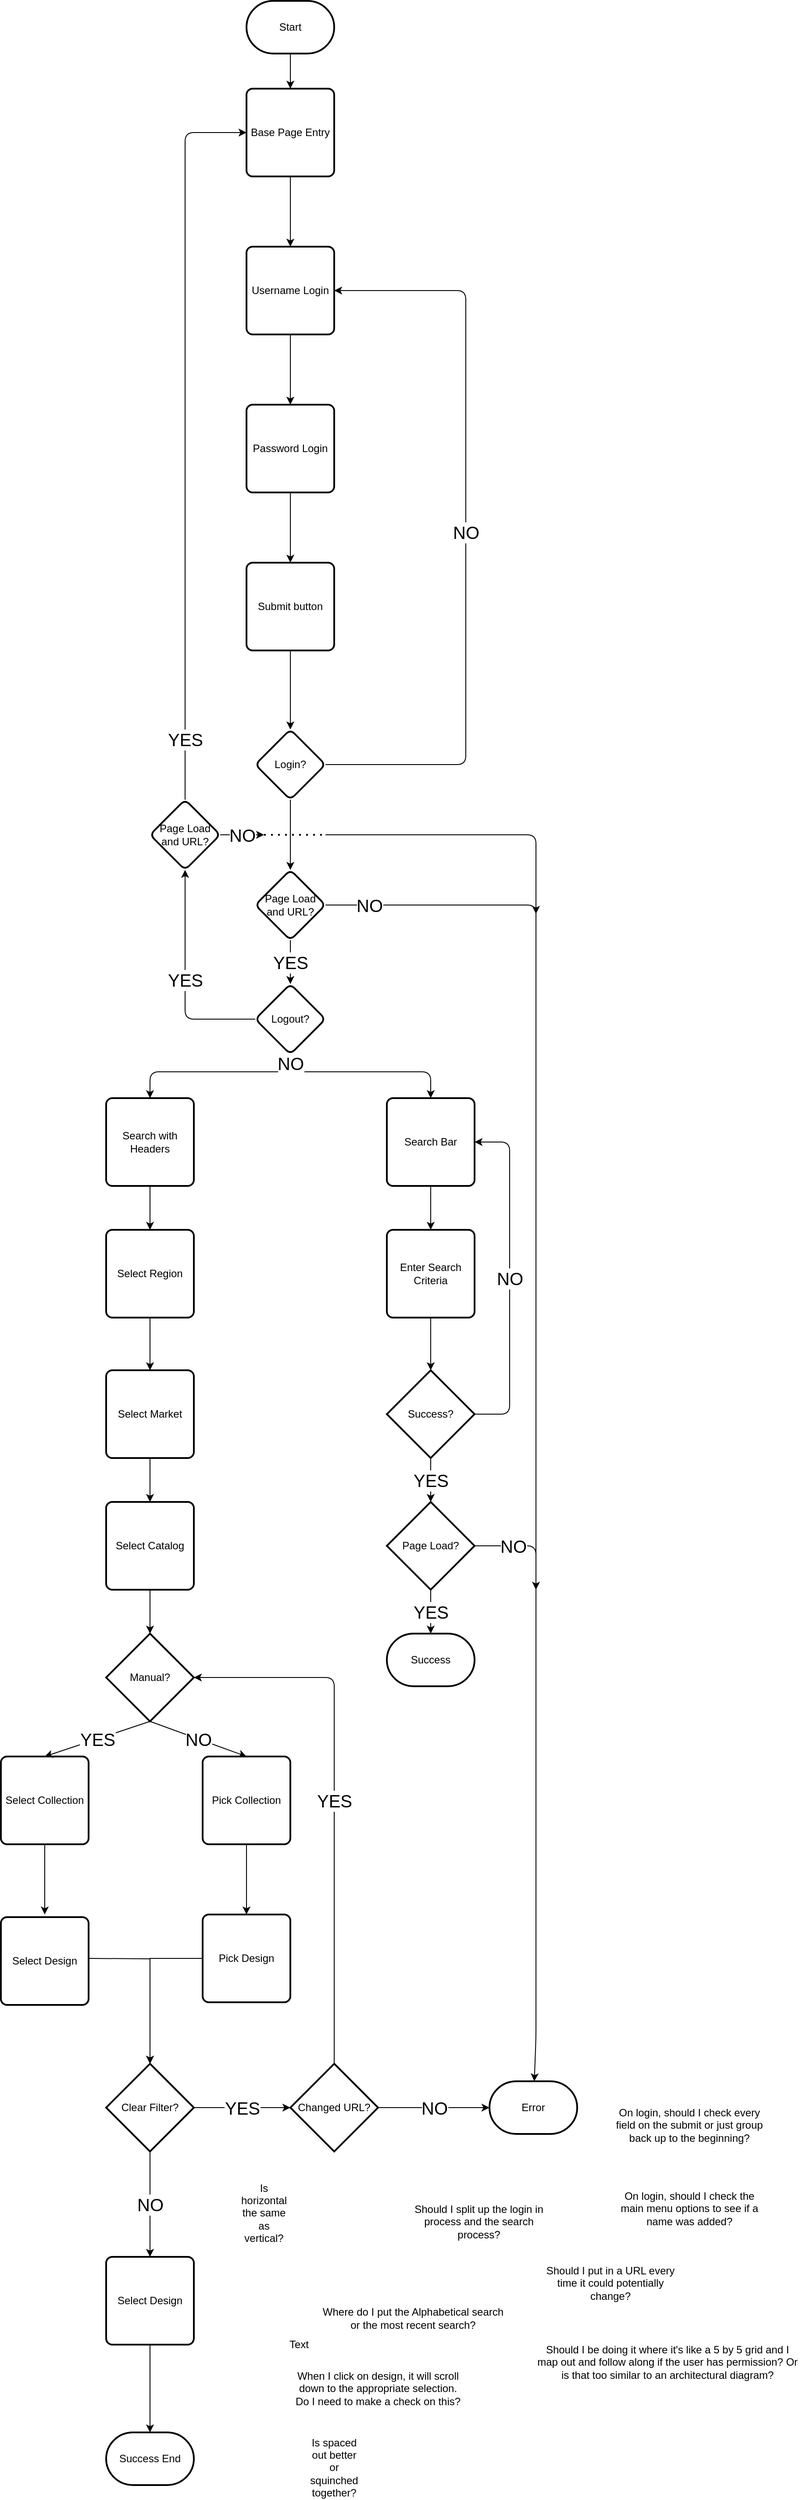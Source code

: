 <mxfile version="13.8.0" type="github">
  <diagram id="C5RBs43oDa-KdzZeNtuy" name="Page-1">
    <mxGraphModel dx="1209" dy="675" grid="1" gridSize="10" guides="1" tooltips="1" connect="1" arrows="1" fold="1" page="1" pageScale="1" pageWidth="827" pageHeight="1169" math="0" shadow="0">
      <root>
        <mxCell id="WIyWlLk6GJQsqaUBKTNV-0" />
        <mxCell id="WIyWlLk6GJQsqaUBKTNV-1" parent="WIyWlLk6GJQsqaUBKTNV-0" />
        <mxCell id="Tcygw-R1gbdxCRvLHlvC-0" value="Start" style="strokeWidth=2;html=1;shape=mxgraph.flowchart.terminator;whiteSpace=wrap;" vertex="1" parent="WIyWlLk6GJQsqaUBKTNV-1">
          <mxGeometry x="550" y="20" width="100" height="60" as="geometry" />
        </mxCell>
        <mxCell id="Tcygw-R1gbdxCRvLHlvC-3" value="" style="edgeStyle=orthogonalEdgeStyle;rounded=0;orthogonalLoop=1;jettySize=auto;html=1;" edge="1" parent="WIyWlLk6GJQsqaUBKTNV-1" source="Tcygw-R1gbdxCRvLHlvC-1" target="Tcygw-R1gbdxCRvLHlvC-2">
          <mxGeometry relative="1" as="geometry" />
        </mxCell>
        <mxCell id="Tcygw-R1gbdxCRvLHlvC-1" value="Base Page Entry" style="rounded=1;whiteSpace=wrap;html=1;absoluteArcSize=1;arcSize=14;strokeWidth=2;" vertex="1" parent="WIyWlLk6GJQsqaUBKTNV-1">
          <mxGeometry x="550" y="120" width="100" height="100" as="geometry" />
        </mxCell>
        <mxCell id="Tcygw-R1gbdxCRvLHlvC-5" value="" style="edgeStyle=orthogonalEdgeStyle;rounded=0;orthogonalLoop=1;jettySize=auto;html=1;" edge="1" parent="WIyWlLk6GJQsqaUBKTNV-1" source="Tcygw-R1gbdxCRvLHlvC-2" target="Tcygw-R1gbdxCRvLHlvC-4">
          <mxGeometry relative="1" as="geometry" />
        </mxCell>
        <mxCell id="Tcygw-R1gbdxCRvLHlvC-2" value="Username Login" style="rounded=1;whiteSpace=wrap;html=1;absoluteArcSize=1;arcSize=14;strokeWidth=2;" vertex="1" parent="WIyWlLk6GJQsqaUBKTNV-1">
          <mxGeometry x="550" y="300" width="100" height="100" as="geometry" />
        </mxCell>
        <mxCell id="Tcygw-R1gbdxCRvLHlvC-7" value="" style="edgeStyle=orthogonalEdgeStyle;rounded=0;orthogonalLoop=1;jettySize=auto;html=1;" edge="1" parent="WIyWlLk6GJQsqaUBKTNV-1" source="Tcygw-R1gbdxCRvLHlvC-4" target="Tcygw-R1gbdxCRvLHlvC-6">
          <mxGeometry relative="1" as="geometry" />
        </mxCell>
        <mxCell id="Tcygw-R1gbdxCRvLHlvC-4" value="Password Login" style="rounded=1;whiteSpace=wrap;html=1;absoluteArcSize=1;arcSize=14;strokeWidth=2;" vertex="1" parent="WIyWlLk6GJQsqaUBKTNV-1">
          <mxGeometry x="550" y="480" width="100" height="100" as="geometry" />
        </mxCell>
        <mxCell id="Tcygw-R1gbdxCRvLHlvC-9" value="" style="edgeStyle=orthogonalEdgeStyle;rounded=0;orthogonalLoop=1;jettySize=auto;html=1;" edge="1" parent="WIyWlLk6GJQsqaUBKTNV-1" source="Tcygw-R1gbdxCRvLHlvC-6" target="Tcygw-R1gbdxCRvLHlvC-8">
          <mxGeometry relative="1" as="geometry" />
        </mxCell>
        <mxCell id="Tcygw-R1gbdxCRvLHlvC-6" value="Submit button" style="rounded=1;whiteSpace=wrap;html=1;absoluteArcSize=1;arcSize=14;strokeWidth=2;" vertex="1" parent="WIyWlLk6GJQsqaUBKTNV-1">
          <mxGeometry x="550" y="660" width="100" height="100" as="geometry" />
        </mxCell>
        <mxCell id="Tcygw-R1gbdxCRvLHlvC-23" value="" style="edgeStyle=orthogonalEdgeStyle;rounded=0;orthogonalLoop=1;jettySize=auto;html=1;" edge="1" parent="WIyWlLk6GJQsqaUBKTNV-1" source="Tcygw-R1gbdxCRvLHlvC-8" target="Tcygw-R1gbdxCRvLHlvC-22">
          <mxGeometry relative="1" as="geometry" />
        </mxCell>
        <mxCell id="Tcygw-R1gbdxCRvLHlvC-8" value="Login?" style="rhombus;whiteSpace=wrap;html=1;rounded=1;strokeWidth=2;arcSize=14;" vertex="1" parent="WIyWlLk6GJQsqaUBKTNV-1">
          <mxGeometry x="560" y="850" width="80" height="80" as="geometry" />
        </mxCell>
        <mxCell id="Tcygw-R1gbdxCRvLHlvC-10" value="&lt;font style=&quot;font-size: 20px&quot;&gt;NO&lt;/font&gt;" style="endArrow=classic;html=1;exitX=1;exitY=0.5;exitDx=0;exitDy=0;entryX=1;entryY=0.5;entryDx=0;entryDy=0;" edge="1" parent="WIyWlLk6GJQsqaUBKTNV-1" source="Tcygw-R1gbdxCRvLHlvC-8" target="Tcygw-R1gbdxCRvLHlvC-2">
          <mxGeometry width="50" height="50" relative="1" as="geometry">
            <mxPoint x="660" y="900" as="sourcePoint" />
            <mxPoint x="720" y="160" as="targetPoint" />
            <Array as="points">
              <mxPoint x="800" y="890" />
              <mxPoint x="800" y="520" />
              <mxPoint x="800" y="350" />
            </Array>
          </mxGeometry>
        </mxCell>
        <mxCell id="Tcygw-R1gbdxCRvLHlvC-12" value="" style="endArrow=classic;html=1;exitX=0.5;exitY=1;exitDx=0;exitDy=0;exitPerimeter=0;" edge="1" parent="WIyWlLk6GJQsqaUBKTNV-1" source="Tcygw-R1gbdxCRvLHlvC-0" target="Tcygw-R1gbdxCRvLHlvC-1">
          <mxGeometry width="50" height="50" relative="1" as="geometry">
            <mxPoint x="660" y="80" as="sourcePoint" />
            <mxPoint x="740" y="80" as="targetPoint" />
          </mxGeometry>
        </mxCell>
        <mxCell id="Tcygw-R1gbdxCRvLHlvC-21" value="" style="endArrow=classic;html=1;exitX=0.5;exitY=1;exitDx=0;exitDy=0;entryX=0.5;entryY=0;entryDx=0;entryDy=0;" edge="1" parent="WIyWlLk6GJQsqaUBKTNV-1" target="Tcygw-R1gbdxCRvLHlvC-32">
          <mxGeometry width="50" height="50" relative="1" as="geometry">
            <mxPoint x="600" y="1240" as="sourcePoint" />
            <mxPoint x="420" y="1270" as="targetPoint" />
            <Array as="points">
              <mxPoint x="520" y="1240" />
              <mxPoint x="440" y="1240" />
            </Array>
          </mxGeometry>
        </mxCell>
        <mxCell id="Tcygw-R1gbdxCRvLHlvC-22" value="Page Load and URL?" style="rhombus;whiteSpace=wrap;html=1;rounded=1;strokeWidth=2;arcSize=14;" vertex="1" parent="WIyWlLk6GJQsqaUBKTNV-1">
          <mxGeometry x="560" y="1010" width="80" height="80" as="geometry" />
        </mxCell>
        <mxCell id="Tcygw-R1gbdxCRvLHlvC-24" value="" style="endArrow=classic;html=1;exitX=1;exitY=0.5;exitDx=0;exitDy=0;" edge="1" parent="WIyWlLk6GJQsqaUBKTNV-1" source="Tcygw-R1gbdxCRvLHlvC-22" target="Tcygw-R1gbdxCRvLHlvC-27">
          <mxGeometry width="50" height="50" relative="1" as="geometry">
            <mxPoint x="280" y="1242.1" as="sourcePoint" />
            <mxPoint x="310" y="1040" as="targetPoint" />
            <Array as="points">
              <mxPoint x="880" y="1050" />
              <mxPoint x="880" y="2340" />
            </Array>
          </mxGeometry>
        </mxCell>
        <mxCell id="Tcygw-R1gbdxCRvLHlvC-26" value="&lt;font style=&quot;font-size: 20px&quot;&gt;NO&lt;/font&gt;" style="edgeLabel;html=1;align=center;verticalAlign=middle;resizable=0;points=[];" vertex="1" connectable="0" parent="WIyWlLk6GJQsqaUBKTNV-1">
          <mxGeometry x="689.995" y="1050.001" as="geometry" />
        </mxCell>
        <mxCell id="Tcygw-R1gbdxCRvLHlvC-27" value="Error" style="strokeWidth=2;html=1;shape=mxgraph.flowchart.terminator;whiteSpace=wrap;" vertex="1" parent="WIyWlLk6GJQsqaUBKTNV-1">
          <mxGeometry x="827" y="2390" width="100" height="60" as="geometry" />
        </mxCell>
        <mxCell id="Tcygw-R1gbdxCRvLHlvC-30" value="" style="endArrow=classic;html=1;entryX=0.5;entryY=0;entryDx=0;entryDy=0;" edge="1" parent="WIyWlLk6GJQsqaUBKTNV-1" target="Tcygw-R1gbdxCRvLHlvC-33">
          <mxGeometry width="50" height="50" relative="1" as="geometry">
            <mxPoint x="600" y="1240" as="sourcePoint" />
            <mxPoint x="780" y="1270" as="targetPoint" />
            <Array as="points">
              <mxPoint x="760" y="1240" />
            </Array>
          </mxGeometry>
        </mxCell>
        <mxCell id="Tcygw-R1gbdxCRvLHlvC-36" value="" style="edgeStyle=orthogonalEdgeStyle;rounded=0;orthogonalLoop=1;jettySize=auto;html=1;" edge="1" parent="WIyWlLk6GJQsqaUBKTNV-1" source="Tcygw-R1gbdxCRvLHlvC-32" target="Tcygw-R1gbdxCRvLHlvC-35">
          <mxGeometry relative="1" as="geometry" />
        </mxCell>
        <mxCell id="Tcygw-R1gbdxCRvLHlvC-32" value="Search with Headers" style="rounded=1;whiteSpace=wrap;html=1;absoluteArcSize=1;arcSize=14;strokeWidth=2;" vertex="1" parent="WIyWlLk6GJQsqaUBKTNV-1">
          <mxGeometry x="390" y="1270" width="100" height="100" as="geometry" />
        </mxCell>
        <mxCell id="Tcygw-R1gbdxCRvLHlvC-33" value="Search Bar" style="rounded=1;whiteSpace=wrap;html=1;absoluteArcSize=1;arcSize=14;strokeWidth=2;" vertex="1" parent="WIyWlLk6GJQsqaUBKTNV-1">
          <mxGeometry x="710" y="1270" width="100" height="100" as="geometry" />
        </mxCell>
        <mxCell id="Tcygw-R1gbdxCRvLHlvC-38" value="" style="edgeStyle=orthogonalEdgeStyle;rounded=0;orthogonalLoop=1;jettySize=auto;html=1;" edge="1" parent="WIyWlLk6GJQsqaUBKTNV-1" source="Tcygw-R1gbdxCRvLHlvC-35" target="Tcygw-R1gbdxCRvLHlvC-37">
          <mxGeometry relative="1" as="geometry" />
        </mxCell>
        <mxCell id="Tcygw-R1gbdxCRvLHlvC-35" value="Select Region" style="rounded=1;whiteSpace=wrap;html=1;absoluteArcSize=1;arcSize=14;strokeWidth=2;" vertex="1" parent="WIyWlLk6GJQsqaUBKTNV-1">
          <mxGeometry x="390" y="1420" width="100" height="100" as="geometry" />
        </mxCell>
        <mxCell id="Tcygw-R1gbdxCRvLHlvC-40" value="" style="edgeStyle=orthogonalEdgeStyle;rounded=0;orthogonalLoop=1;jettySize=auto;html=1;" edge="1" parent="WIyWlLk6GJQsqaUBKTNV-1" source="Tcygw-R1gbdxCRvLHlvC-37" target="Tcygw-R1gbdxCRvLHlvC-39">
          <mxGeometry relative="1" as="geometry" />
        </mxCell>
        <mxCell id="Tcygw-R1gbdxCRvLHlvC-37" value="Select Market" style="rounded=1;whiteSpace=wrap;html=1;absoluteArcSize=1;arcSize=14;strokeWidth=2;" vertex="1" parent="WIyWlLk6GJQsqaUBKTNV-1">
          <mxGeometry x="390" y="1580" width="100" height="100" as="geometry" />
        </mxCell>
        <mxCell id="Tcygw-R1gbdxCRvLHlvC-39" value="Select Catalog" style="rounded=1;whiteSpace=wrap;html=1;absoluteArcSize=1;arcSize=14;strokeWidth=2;" vertex="1" parent="WIyWlLk6GJQsqaUBKTNV-1">
          <mxGeometry x="390" y="1730" width="100" height="100" as="geometry" />
        </mxCell>
        <mxCell id="Tcygw-R1gbdxCRvLHlvC-42" value="Manual?" style="strokeWidth=2;html=1;shape=mxgraph.flowchart.decision;whiteSpace=wrap;" vertex="1" parent="WIyWlLk6GJQsqaUBKTNV-1">
          <mxGeometry x="390" y="1880" width="100" height="100" as="geometry" />
        </mxCell>
        <mxCell id="Tcygw-R1gbdxCRvLHlvC-62" value="" style="edgeStyle=orthogonalEdgeStyle;rounded=0;orthogonalLoop=1;jettySize=auto;html=1;" edge="1" parent="WIyWlLk6GJQsqaUBKTNV-1">
          <mxGeometry relative="1" as="geometry">
            <mxPoint x="320" y="2120" as="sourcePoint" />
            <mxPoint x="320" y="2200" as="targetPoint" />
          </mxGeometry>
        </mxCell>
        <mxCell id="Tcygw-R1gbdxCRvLHlvC-43" value="Select Collection&lt;br&gt;" style="rounded=1;whiteSpace=wrap;html=1;absoluteArcSize=1;arcSize=14;strokeWidth=2;" vertex="1" parent="WIyWlLk6GJQsqaUBKTNV-1">
          <mxGeometry x="270" y="2020" width="100" height="100" as="geometry" />
        </mxCell>
        <mxCell id="Tcygw-R1gbdxCRvLHlvC-67" value="" style="edgeStyle=orthogonalEdgeStyle;rounded=0;orthogonalLoop=1;jettySize=auto;html=1;" edge="1" parent="WIyWlLk6GJQsqaUBKTNV-1" source="Tcygw-R1gbdxCRvLHlvC-44" target="Tcygw-R1gbdxCRvLHlvC-66">
          <mxGeometry relative="1" as="geometry" />
        </mxCell>
        <mxCell id="Tcygw-R1gbdxCRvLHlvC-44" value="Pick Collection" style="rounded=1;whiteSpace=wrap;html=1;absoluteArcSize=1;arcSize=14;strokeWidth=2;" vertex="1" parent="WIyWlLk6GJQsqaUBKTNV-1">
          <mxGeometry x="500" y="2020" width="100" height="100" as="geometry" />
        </mxCell>
        <mxCell id="Tcygw-R1gbdxCRvLHlvC-45" value="&lt;font style=&quot;font-size: 20px&quot;&gt;YES&lt;/font&gt;" style="endArrow=classic;html=1;exitX=0.5;exitY=1;exitDx=0;exitDy=0;exitPerimeter=0;entryX=0.5;entryY=0;entryDx=0;entryDy=0;" edge="1" parent="WIyWlLk6GJQsqaUBKTNV-1" source="Tcygw-R1gbdxCRvLHlvC-42">
          <mxGeometry width="50" height="50" relative="1" as="geometry">
            <mxPoint x="310" y="1970" as="sourcePoint" />
            <mxPoint x="320" y="2020" as="targetPoint" />
          </mxGeometry>
        </mxCell>
        <mxCell id="Tcygw-R1gbdxCRvLHlvC-46" value="&lt;font style=&quot;font-size: 20px&quot;&gt;NO&lt;/font&gt;" style="endArrow=classic;html=1;exitX=0.5;exitY=1;exitDx=0;exitDy=0;exitPerimeter=0;entryX=0.5;entryY=0;entryDx=0;entryDy=0;" edge="1" parent="WIyWlLk6GJQsqaUBKTNV-1" source="Tcygw-R1gbdxCRvLHlvC-42" target="Tcygw-R1gbdxCRvLHlvC-44">
          <mxGeometry width="50" height="50" relative="1" as="geometry">
            <mxPoint x="500" y="2000" as="sourcePoint" />
            <mxPoint x="550" y="1950" as="targetPoint" />
          </mxGeometry>
        </mxCell>
        <mxCell id="Tcygw-R1gbdxCRvLHlvC-47" value="Enter Search Criteria" style="rounded=1;whiteSpace=wrap;html=1;absoluteArcSize=1;arcSize=14;strokeWidth=2;" vertex="1" parent="WIyWlLk6GJQsqaUBKTNV-1">
          <mxGeometry x="710" y="1420" width="100" height="100" as="geometry" />
        </mxCell>
        <mxCell id="Tcygw-R1gbdxCRvLHlvC-48" value="" style="endArrow=classic;html=1;entryX=0.5;entryY=0;entryDx=0;entryDy=0;exitX=0.5;exitY=1;exitDx=0;exitDy=0;" edge="1" parent="WIyWlLk6GJQsqaUBKTNV-1" source="Tcygw-R1gbdxCRvLHlvC-33" target="Tcygw-R1gbdxCRvLHlvC-47">
          <mxGeometry width="50" height="50" relative="1" as="geometry">
            <mxPoint x="650" y="1440" as="sourcePoint" />
            <mxPoint x="700" y="1390" as="targetPoint" />
          </mxGeometry>
        </mxCell>
        <mxCell id="Tcygw-R1gbdxCRvLHlvC-50" value="Success?" style="strokeWidth=2;html=1;shape=mxgraph.flowchart.decision;whiteSpace=wrap;" vertex="1" parent="WIyWlLk6GJQsqaUBKTNV-1">
          <mxGeometry x="710" y="1580" width="100" height="100" as="geometry" />
        </mxCell>
        <mxCell id="Tcygw-R1gbdxCRvLHlvC-51" value="" style="endArrow=classic;html=1;exitX=0.5;exitY=1;exitDx=0;exitDy=0;entryX=0.5;entryY=0;entryDx=0;entryDy=0;entryPerimeter=0;" edge="1" parent="WIyWlLk6GJQsqaUBKTNV-1" source="Tcygw-R1gbdxCRvLHlvC-47" target="Tcygw-R1gbdxCRvLHlvC-50">
          <mxGeometry width="50" height="50" relative="1" as="geometry">
            <mxPoint x="680" y="1630" as="sourcePoint" />
            <mxPoint x="730" y="1580" as="targetPoint" />
          </mxGeometry>
        </mxCell>
        <mxCell id="Tcygw-R1gbdxCRvLHlvC-52" value="&lt;font style=&quot;font-size: 20px&quot;&gt;NO&lt;/font&gt;" style="endArrow=classic;html=1;exitX=1;exitY=0.5;exitDx=0;exitDy=0;exitPerimeter=0;entryX=1;entryY=0.5;entryDx=0;entryDy=0;" edge="1" parent="WIyWlLk6GJQsqaUBKTNV-1" source="Tcygw-R1gbdxCRvLHlvC-50" target="Tcygw-R1gbdxCRvLHlvC-33">
          <mxGeometry width="50" height="50" relative="1" as="geometry">
            <mxPoint x="600" y="1600" as="sourcePoint" />
            <mxPoint x="850" y="1260" as="targetPoint" />
            <Array as="points">
              <mxPoint x="850" y="1630" />
              <mxPoint x="850" y="1320" />
            </Array>
          </mxGeometry>
        </mxCell>
        <mxCell id="Tcygw-R1gbdxCRvLHlvC-53" value="Success End" style="strokeWidth=2;html=1;shape=mxgraph.flowchart.terminator;whiteSpace=wrap;" vertex="1" parent="WIyWlLk6GJQsqaUBKTNV-1">
          <mxGeometry x="390" y="2790" width="100" height="60" as="geometry" />
        </mxCell>
        <mxCell id="Tcygw-R1gbdxCRvLHlvC-54" value="Page Load?" style="strokeWidth=2;html=1;shape=mxgraph.flowchart.decision;whiteSpace=wrap;" vertex="1" parent="WIyWlLk6GJQsqaUBKTNV-1">
          <mxGeometry x="710" y="1730" width="100" height="100" as="geometry" />
        </mxCell>
        <mxCell id="Tcygw-R1gbdxCRvLHlvC-55" value="&lt;font style=&quot;font-size: 20px&quot;&gt;NO&lt;/font&gt;" style="endArrow=classic;html=1;exitX=1;exitY=0.5;exitDx=0;exitDy=0;exitPerimeter=0;" edge="1" parent="WIyWlLk6GJQsqaUBKTNV-1" source="Tcygw-R1gbdxCRvLHlvC-54">
          <mxGeometry x="-0.273" width="50" height="50" relative="1" as="geometry">
            <mxPoint x="810" y="1677" as="sourcePoint" />
            <mxPoint x="880" y="1830" as="targetPoint" />
            <Array as="points">
              <mxPoint x="880" y="1780" />
            </Array>
            <mxPoint as="offset" />
          </mxGeometry>
        </mxCell>
        <mxCell id="Tcygw-R1gbdxCRvLHlvC-56" value="&lt;font style=&quot;font-size: 20px&quot;&gt;YES&lt;/font&gt;" style="endArrow=classic;html=1;entryX=0.5;entryY=0;entryDx=0;entryDy=0;entryPerimeter=0;exitX=0.5;exitY=1;exitDx=0;exitDy=0;exitPerimeter=0;" edge="1" parent="WIyWlLk6GJQsqaUBKTNV-1" source="Tcygw-R1gbdxCRvLHlvC-50" target="Tcygw-R1gbdxCRvLHlvC-54">
          <mxGeometry width="50" height="50" relative="1" as="geometry">
            <mxPoint x="650" y="1710" as="sourcePoint" />
            <mxPoint x="700" y="1660" as="targetPoint" />
          </mxGeometry>
        </mxCell>
        <mxCell id="Tcygw-R1gbdxCRvLHlvC-57" value="" style="endArrow=classic;html=1;exitX=0.5;exitY=1;exitDx=0;exitDy=0;entryX=0.5;entryY=0;entryDx=0;entryDy=0;entryPerimeter=0;" edge="1" parent="WIyWlLk6GJQsqaUBKTNV-1" source="Tcygw-R1gbdxCRvLHlvC-39" target="Tcygw-R1gbdxCRvLHlvC-42">
          <mxGeometry width="50" height="50" relative="1" as="geometry">
            <mxPoint x="620" y="1880" as="sourcePoint" />
            <mxPoint x="670" y="1830" as="targetPoint" />
          </mxGeometry>
        </mxCell>
        <mxCell id="Tcygw-R1gbdxCRvLHlvC-58" value="&lt;font style=&quot;font-size: 20px&quot;&gt;YES&lt;/font&gt;" style="endArrow=classic;html=1;exitX=0.5;exitY=1;exitDx=0;exitDy=0;exitPerimeter=0;" edge="1" parent="WIyWlLk6GJQsqaUBKTNV-1" source="Tcygw-R1gbdxCRvLHlvC-54" target="Tcygw-R1gbdxCRvLHlvC-59">
          <mxGeometry width="50" height="50" relative="1" as="geometry">
            <mxPoint x="790" y="1890" as="sourcePoint" />
            <mxPoint x="760" y="1910" as="targetPoint" />
          </mxGeometry>
        </mxCell>
        <mxCell id="Tcygw-R1gbdxCRvLHlvC-59" value="Success" style="strokeWidth=2;html=1;shape=mxgraph.flowchart.terminator;whiteSpace=wrap;" vertex="1" parent="WIyWlLk6GJQsqaUBKTNV-1">
          <mxGeometry x="710" y="1880" width="100" height="60" as="geometry" />
        </mxCell>
        <mxCell id="Tcygw-R1gbdxCRvLHlvC-65" value="" style="edgeStyle=orthogonalEdgeStyle;rounded=0;orthogonalLoop=1;jettySize=auto;html=1;entryX=0.5;entryY=0;entryDx=0;entryDy=0;entryPerimeter=0;" edge="1" parent="WIyWlLk6GJQsqaUBKTNV-1" target="Tcygw-R1gbdxCRvLHlvC-81">
          <mxGeometry relative="1" as="geometry">
            <mxPoint x="370" y="2250" as="sourcePoint" />
            <mxPoint x="440" y="2370" as="targetPoint" />
          </mxGeometry>
        </mxCell>
        <mxCell id="Tcygw-R1gbdxCRvLHlvC-61" value="Select Design" style="rounded=1;whiteSpace=wrap;html=1;absoluteArcSize=1;arcSize=14;strokeWidth=2;" vertex="1" parent="WIyWlLk6GJQsqaUBKTNV-1">
          <mxGeometry x="270" y="2203" width="100" height="100" as="geometry" />
        </mxCell>
        <mxCell id="Tcygw-R1gbdxCRvLHlvC-64" value="Select Design" style="rounded=1;whiteSpace=wrap;html=1;absoluteArcSize=1;arcSize=14;strokeWidth=2;" vertex="1" parent="WIyWlLk6GJQsqaUBKTNV-1">
          <mxGeometry x="390" y="2590" width="100" height="100" as="geometry" />
        </mxCell>
        <mxCell id="Tcygw-R1gbdxCRvLHlvC-66" value="Pick Design" style="rounded=1;whiteSpace=wrap;html=1;absoluteArcSize=1;arcSize=14;strokeWidth=2;" vertex="1" parent="WIyWlLk6GJQsqaUBKTNV-1">
          <mxGeometry x="500" y="2200" width="100" height="100" as="geometry" />
        </mxCell>
        <mxCell id="Tcygw-R1gbdxCRvLHlvC-68" value="" style="edgeStyle=orthogonalEdgeStyle;rounded=0;orthogonalLoop=1;jettySize=auto;html=1;exitX=0;exitY=0.5;exitDx=0;exitDy=0;entryX=0.5;entryY=0;entryDx=0;entryDy=0;entryPerimeter=0;" edge="1" parent="WIyWlLk6GJQsqaUBKTNV-1" source="Tcygw-R1gbdxCRvLHlvC-66" target="Tcygw-R1gbdxCRvLHlvC-81">
          <mxGeometry relative="1" as="geometry">
            <mxPoint x="380" y="2260" as="sourcePoint" />
            <mxPoint x="440" y="2370" as="targetPoint" />
            <Array as="points">
              <mxPoint x="440" y="2250" />
            </Array>
          </mxGeometry>
        </mxCell>
        <mxCell id="Tcygw-R1gbdxCRvLHlvC-69" value="&lt;font style=&quot;font-size: 20px&quot;&gt;YES&lt;/font&gt;" style="endArrow=classic;html=1;exitX=0.5;exitY=1;exitDx=0;exitDy=0;entryX=0.5;entryY=0;entryDx=0;entryDy=0;" edge="1" parent="WIyWlLk6GJQsqaUBKTNV-1" source="Tcygw-R1gbdxCRvLHlvC-22" target="Tcygw-R1gbdxCRvLHlvC-72">
          <mxGeometry width="50" height="50" relative="1" as="geometry">
            <mxPoint x="610" y="1230" as="sourcePoint" />
            <mxPoint x="600" y="1130" as="targetPoint" />
          </mxGeometry>
        </mxCell>
        <mxCell id="Tcygw-R1gbdxCRvLHlvC-70" value="" style="endArrow=classic;html=1;exitX=0.5;exitY=1;exitDx=0;exitDy=0;entryX=0.5;entryY=0;entryDx=0;entryDy=0;entryPerimeter=0;" edge="1" parent="WIyWlLk6GJQsqaUBKTNV-1" source="Tcygw-R1gbdxCRvLHlvC-64" target="Tcygw-R1gbdxCRvLHlvC-53">
          <mxGeometry width="50" height="50" relative="1" as="geometry">
            <mxPoint x="520" y="2630" as="sourcePoint" />
            <mxPoint x="570" y="2580" as="targetPoint" />
          </mxGeometry>
        </mxCell>
        <mxCell id="Tcygw-R1gbdxCRvLHlvC-72" value="Logout?" style="rhombus;whiteSpace=wrap;html=1;rounded=1;strokeWidth=2;arcSize=14;" vertex="1" parent="WIyWlLk6GJQsqaUBKTNV-1">
          <mxGeometry x="560" y="1140" width="80" height="80" as="geometry" />
        </mxCell>
        <mxCell id="Tcygw-R1gbdxCRvLHlvC-73" value="&lt;font style=&quot;font-size: 20px&quot;&gt;NO&lt;/font&gt;" style="endArrow=classic;html=1;exitX=0.5;exitY=1;exitDx=0;exitDy=0;" edge="1" parent="WIyWlLk6GJQsqaUBKTNV-1" source="Tcygw-R1gbdxCRvLHlvC-72">
          <mxGeometry width="50" height="50" relative="1" as="geometry">
            <mxPoint x="680" y="1220" as="sourcePoint" />
            <mxPoint x="600" y="1240" as="targetPoint" />
          </mxGeometry>
        </mxCell>
        <mxCell id="Tcygw-R1gbdxCRvLHlvC-75" value="Page Load and URL?" style="rhombus;whiteSpace=wrap;html=1;rounded=1;strokeWidth=2;arcSize=14;" vertex="1" parent="WIyWlLk6GJQsqaUBKTNV-1">
          <mxGeometry x="440" y="930" width="80" height="80" as="geometry" />
        </mxCell>
        <mxCell id="Tcygw-R1gbdxCRvLHlvC-76" value="&lt;font style=&quot;font-size: 20px&quot;&gt;YES&lt;/font&gt;" style="endArrow=classic;html=1;exitX=0.5;exitY=0;exitDx=0;exitDy=0;entryX=0;entryY=0.5;entryDx=0;entryDy=0;" edge="1" parent="WIyWlLk6GJQsqaUBKTNV-1" source="Tcygw-R1gbdxCRvLHlvC-75" target="Tcygw-R1gbdxCRvLHlvC-1">
          <mxGeometry x="-0.665" y="-70" width="50" height="50" relative="1" as="geometry">
            <mxPoint x="430" y="1030" as="sourcePoint" />
            <mxPoint x="480" y="560" as="targetPoint" />
            <Array as="points">
              <mxPoint x="480" y="790" />
              <mxPoint x="480" y="170" />
            </Array>
            <mxPoint x="-70" y="70" as="offset" />
          </mxGeometry>
        </mxCell>
        <mxCell id="Tcygw-R1gbdxCRvLHlvC-77" value="&lt;font style=&quot;font-size: 20px&quot;&gt;YES&lt;/font&gt;" style="endArrow=classic;html=1;exitX=0;exitY=0.5;exitDx=0;exitDy=0;entryX=0.5;entryY=1;entryDx=0;entryDy=0;" edge="1" parent="WIyWlLk6GJQsqaUBKTNV-1" source="Tcygw-R1gbdxCRvLHlvC-72" target="Tcygw-R1gbdxCRvLHlvC-75">
          <mxGeometry width="50" height="50" relative="1" as="geometry">
            <mxPoint x="350" y="1180" as="sourcePoint" />
            <mxPoint x="400" y="1130" as="targetPoint" />
            <Array as="points">
              <mxPoint x="480" y="1180" />
            </Array>
          </mxGeometry>
        </mxCell>
        <mxCell id="Tcygw-R1gbdxCRvLHlvC-78" value="&lt;font style=&quot;font-size: 20px&quot;&gt;NO&lt;/font&gt;" style="endArrow=classic;html=1;exitX=1;exitY=0.5;exitDx=0;exitDy=0;" edge="1" parent="WIyWlLk6GJQsqaUBKTNV-1" source="Tcygw-R1gbdxCRvLHlvC-75">
          <mxGeometry width="50" height="50" relative="1" as="geometry">
            <mxPoint x="520" y="980" as="sourcePoint" />
            <mxPoint x="570" y="970" as="targetPoint" />
          </mxGeometry>
        </mxCell>
        <mxCell id="Tcygw-R1gbdxCRvLHlvC-79" value="" style="endArrow=none;dashed=1;html=1;dashPattern=1 3;strokeWidth=2;" edge="1" parent="WIyWlLk6GJQsqaUBKTNV-1">
          <mxGeometry width="50" height="50" relative="1" as="geometry">
            <mxPoint x="570" y="970" as="sourcePoint" />
            <mxPoint x="640" y="970" as="targetPoint" />
          </mxGeometry>
        </mxCell>
        <mxCell id="Tcygw-R1gbdxCRvLHlvC-80" value="" style="endArrow=classic;html=1;" edge="1" parent="WIyWlLk6GJQsqaUBKTNV-1">
          <mxGeometry width="50" height="50" relative="1" as="geometry">
            <mxPoint x="640" y="970" as="sourcePoint" />
            <mxPoint x="880" y="1060" as="targetPoint" />
            <Array as="points">
              <mxPoint x="880" y="970" />
            </Array>
          </mxGeometry>
        </mxCell>
        <mxCell id="Tcygw-R1gbdxCRvLHlvC-81" value="Clear Filter?" style="strokeWidth=2;html=1;shape=mxgraph.flowchart.decision;whiteSpace=wrap;" vertex="1" parent="WIyWlLk6GJQsqaUBKTNV-1">
          <mxGeometry x="390" y="2370" width="100" height="100" as="geometry" />
        </mxCell>
        <mxCell id="Tcygw-R1gbdxCRvLHlvC-83" value="&lt;font style=&quot;font-size: 20px&quot;&gt;NO&lt;/font&gt;" style="endArrow=classic;html=1;exitX=0.5;exitY=1;exitDx=0;exitDy=0;exitPerimeter=0;entryX=0.5;entryY=0;entryDx=0;entryDy=0;" edge="1" parent="WIyWlLk6GJQsqaUBKTNV-1" source="Tcygw-R1gbdxCRvLHlvC-81" target="Tcygw-R1gbdxCRvLHlvC-64">
          <mxGeometry width="50" height="50" relative="1" as="geometry">
            <mxPoint x="590" y="2290" as="sourcePoint" />
            <mxPoint x="640" y="2240" as="targetPoint" />
          </mxGeometry>
        </mxCell>
        <mxCell id="Tcygw-R1gbdxCRvLHlvC-84" value="&lt;font style=&quot;font-size: 20px&quot;&gt;YES&lt;/font&gt;" style="endArrow=classic;html=1;exitX=1;exitY=0.5;exitDx=0;exitDy=0;exitPerimeter=0;" edge="1" parent="WIyWlLk6GJQsqaUBKTNV-1" source="Tcygw-R1gbdxCRvLHlvC-81">
          <mxGeometry width="50" height="50" relative="1" as="geometry">
            <mxPoint x="590" y="2290" as="sourcePoint" />
            <mxPoint x="600" y="2420" as="targetPoint" />
          </mxGeometry>
        </mxCell>
        <mxCell id="Tcygw-R1gbdxCRvLHlvC-86" value="Changed URL?" style="strokeWidth=2;html=1;shape=mxgraph.flowchart.decision;whiteSpace=wrap;" vertex="1" parent="WIyWlLk6GJQsqaUBKTNV-1">
          <mxGeometry x="600" y="2370" width="100" height="100" as="geometry" />
        </mxCell>
        <mxCell id="Tcygw-R1gbdxCRvLHlvC-87" value="&lt;font style=&quot;font-size: 20px&quot;&gt;YES&lt;/font&gt;" style="endArrow=classic;html=1;exitX=0.5;exitY=0;exitDx=0;exitDy=0;exitPerimeter=0;entryX=1;entryY=0.5;entryDx=0;entryDy=0;entryPerimeter=0;" edge="1" parent="WIyWlLk6GJQsqaUBKTNV-1" source="Tcygw-R1gbdxCRvLHlvC-86" target="Tcygw-R1gbdxCRvLHlvC-42">
          <mxGeometry width="50" height="50" relative="1" as="geometry">
            <mxPoint x="650" y="2350" as="sourcePoint" />
            <mxPoint x="650" y="1980" as="targetPoint" />
            <Array as="points">
              <mxPoint x="650" y="1930" />
            </Array>
          </mxGeometry>
        </mxCell>
        <mxCell id="Tcygw-R1gbdxCRvLHlvC-88" value="&lt;font style=&quot;font-size: 20px&quot;&gt;NO&lt;/font&gt;" style="endArrow=classic;html=1;exitX=1;exitY=0.5;exitDx=0;exitDy=0;exitPerimeter=0;entryX=0;entryY=0.5;entryDx=0;entryDy=0;entryPerimeter=0;" edge="1" parent="WIyWlLk6GJQsqaUBKTNV-1" source="Tcygw-R1gbdxCRvLHlvC-86" target="Tcygw-R1gbdxCRvLHlvC-27">
          <mxGeometry width="50" height="50" relative="1" as="geometry">
            <mxPoint x="730" y="2410" as="sourcePoint" />
            <mxPoint x="780" y="2360" as="targetPoint" />
          </mxGeometry>
        </mxCell>
        <mxCell id="Tcygw-R1gbdxCRvLHlvC-90" value="Where do I put the Alphabetical search or the most recent search?" style="text;html=1;strokeColor=none;fillColor=none;align=center;verticalAlign=middle;whiteSpace=wrap;rounded=0;" vertex="1" parent="WIyWlLk6GJQsqaUBKTNV-1">
          <mxGeometry x="630" y="2650" width="220" height="20" as="geometry" />
        </mxCell>
        <mxCell id="Tcygw-R1gbdxCRvLHlvC-91" value="Should I split up the login in process and the search process?" style="text;html=1;strokeColor=none;fillColor=none;align=center;verticalAlign=middle;whiteSpace=wrap;rounded=0;" vertex="1" parent="WIyWlLk6GJQsqaUBKTNV-1">
          <mxGeometry x="740" y="2540" width="150" height="20" as="geometry" />
        </mxCell>
        <mxCell id="Tcygw-R1gbdxCRvLHlvC-92" value="Should I put in a URL every time it could potentially change?" style="text;html=1;strokeColor=none;fillColor=none;align=center;verticalAlign=middle;whiteSpace=wrap;rounded=0;" vertex="1" parent="WIyWlLk6GJQsqaUBKTNV-1">
          <mxGeometry x="890" y="2610" width="150" height="20" as="geometry" />
        </mxCell>
        <mxCell id="Tcygw-R1gbdxCRvLHlvC-94" value="On login, should I check the main menu options to see if a name was added?" style="text;html=1;strokeColor=none;fillColor=none;align=center;verticalAlign=middle;whiteSpace=wrap;rounded=0;" vertex="1" parent="WIyWlLk6GJQsqaUBKTNV-1">
          <mxGeometry x="970" y="2510" width="170" height="50" as="geometry" />
        </mxCell>
        <mxCell id="Tcygw-R1gbdxCRvLHlvC-95" value="Is horizontal the same as vertical?" style="text;html=1;strokeColor=none;fillColor=none;align=center;verticalAlign=middle;whiteSpace=wrap;rounded=0;" vertex="1" parent="WIyWlLk6GJQsqaUBKTNV-1">
          <mxGeometry x="550" y="2530" width="40" height="20" as="geometry" />
        </mxCell>
        <mxCell id="Tcygw-R1gbdxCRvLHlvC-96" value="Should I be doing it where it&#39;s like a 5 by 5 grid and I map out and follow along if the user has permission? Or is that too similar to an architectural diagram?" style="text;html=1;strokeColor=none;fillColor=none;align=center;verticalAlign=middle;whiteSpace=wrap;rounded=0;" vertex="1" parent="WIyWlLk6GJQsqaUBKTNV-1">
          <mxGeometry x="880" y="2700" width="300" height="20" as="geometry" />
        </mxCell>
        <mxCell id="Tcygw-R1gbdxCRvLHlvC-97" value="When I click on design, it will scroll down to the appropriate selection. Do I need to make a check on this?" style="text;html=1;strokeColor=none;fillColor=none;align=center;verticalAlign=middle;whiteSpace=wrap;rounded=0;" vertex="1" parent="WIyWlLk6GJQsqaUBKTNV-1">
          <mxGeometry x="600" y="2730" width="200" height="20" as="geometry" />
        </mxCell>
        <mxCell id="Tcygw-R1gbdxCRvLHlvC-98" value="Is spaced out better or squinched together?" style="text;html=1;strokeColor=none;fillColor=none;align=center;verticalAlign=middle;whiteSpace=wrap;rounded=0;" vertex="1" parent="WIyWlLk6GJQsqaUBKTNV-1">
          <mxGeometry x="630" y="2820" width="40" height="20" as="geometry" />
        </mxCell>
        <mxCell id="Tcygw-R1gbdxCRvLHlvC-99" value="Text" style="text;html=1;strokeColor=none;fillColor=none;align=center;verticalAlign=middle;whiteSpace=wrap;rounded=0;" vertex="1" parent="WIyWlLk6GJQsqaUBKTNV-1">
          <mxGeometry x="590" y="2680" width="40" height="20" as="geometry" />
        </mxCell>
        <mxCell id="Tcygw-R1gbdxCRvLHlvC-100" value="On login, should I check every field on the submit or just group back up to the beginning?" style="text;html=1;strokeColor=none;fillColor=none;align=center;verticalAlign=middle;whiteSpace=wrap;rounded=0;" vertex="1" parent="WIyWlLk6GJQsqaUBKTNV-1">
          <mxGeometry x="970" y="2430" width="170" height="20" as="geometry" />
        </mxCell>
      </root>
    </mxGraphModel>
  </diagram>
</mxfile>
